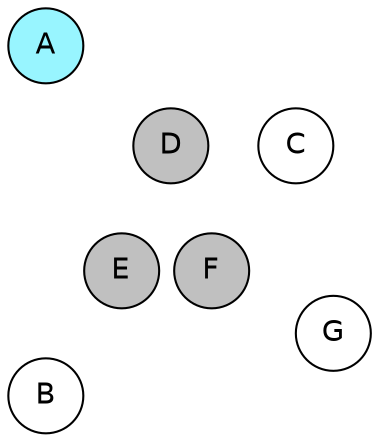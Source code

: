 
graph {

layout = circo;
mindist = .1

node [shape = circle, fontname = Helvetica, margin = 0, style = filled]
edge [style=invis]

subgraph 1 {
	E -- F -- F# -- G -- G# -- A -- A# -- B -- C -- C# -- D -- D# -- E
}

C [fillcolor = white];
C# [fillcolor = gray];
D [fillcolor = gray];
D# [fillcolor = gray];
E [fillcolor = gray];
F [fillcolor = gray];
F# [fillcolor = gray];
G [fillcolor = white];
G# [fillcolor = white];
A [fillcolor = cadetblue1];
A# [fillcolor = gray];
B [fillcolor = white];
}
